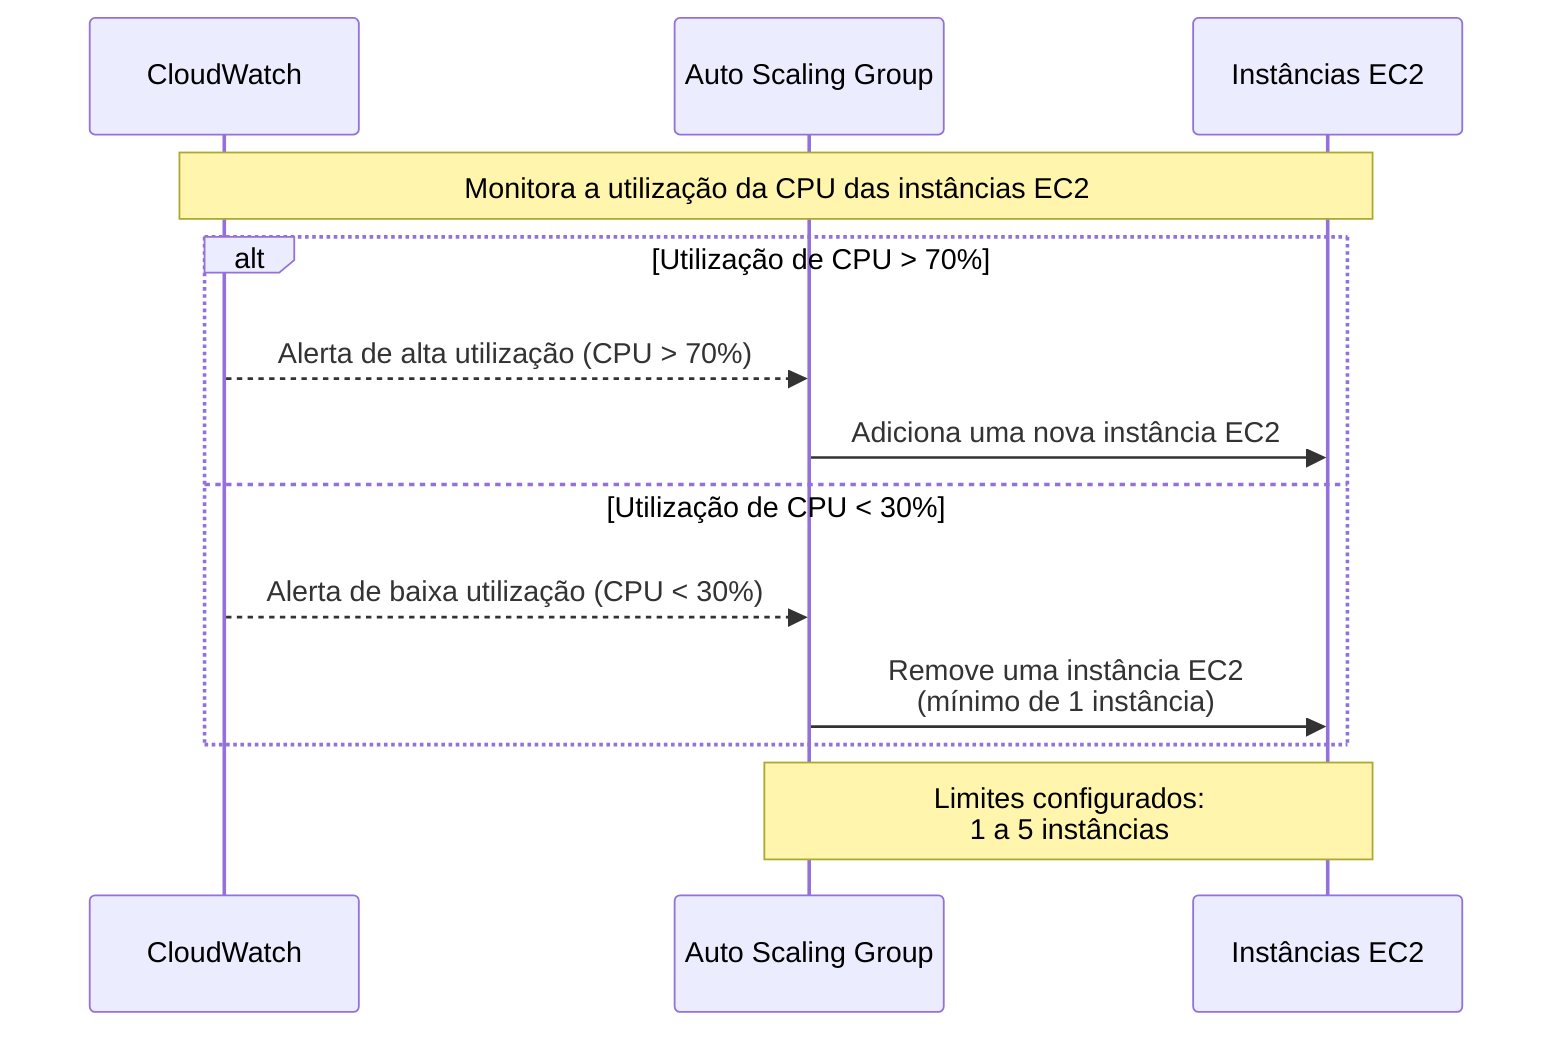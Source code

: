 sequenceDiagram
    participant CloudWatch as CloudWatch
    participant AutoScalingGroup as Auto Scaling Group
    participant EC2 as Instâncias EC2

    Note over CloudWatch, EC2: Monitora a utilização da CPU das instâncias EC2

    alt Utilização de CPU > 70%
        CloudWatch-->>AutoScalingGroup: Alerta de alta utilização (CPU > 70%)
        AutoScalingGroup->>EC2: Adiciona uma nova instância EC2
    else Utilização de CPU < 30%
        CloudWatch-->>AutoScalingGroup: Alerta de baixa utilização (CPU < 30%)
        AutoScalingGroup->>EC2: Remove uma instância EC2<br/>(mínimo de 1 instância)
    end

    Note over EC2, AutoScalingGroup: Limites configurados:<br/>1 a 5 instâncias